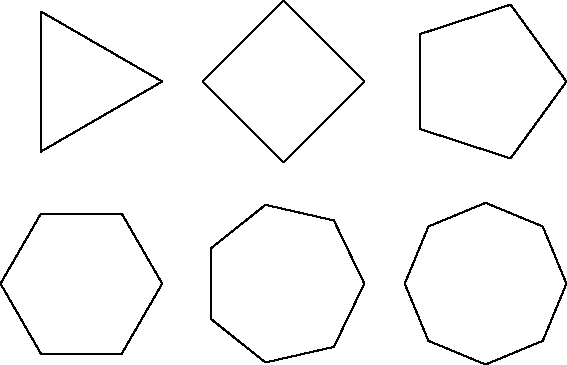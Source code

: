 size(10cm,0);

path unitpolygon(int n)
{
  guide opath;
  for (int i=1; i<=n; ++i)
    opath=opath--rotate((i-1)*360/n)*E;
  return opath--cycle;
}

for (int i=3; i<9; ++i)
  draw(shift(2.5*(i%3),-2.5*quotient(i,3))*unitpolygon(i));
